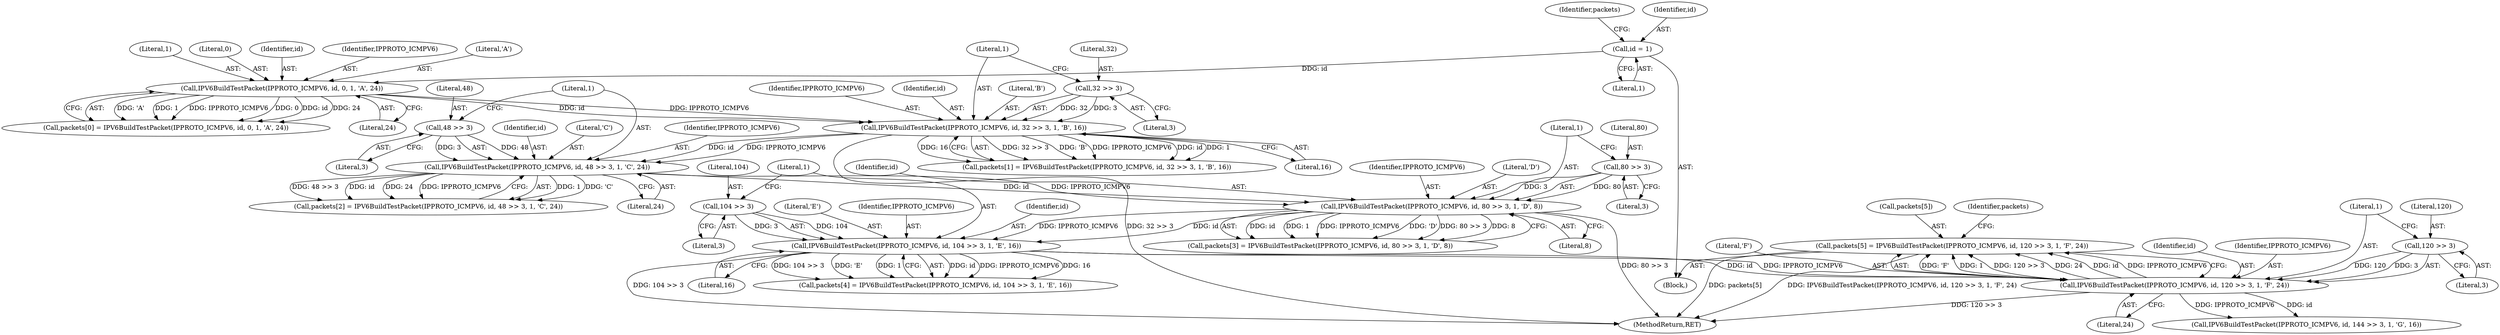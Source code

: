 digraph "0_suricata_4a04f814b15762eb446a5ead4d69d021512df6f8_14@array" {
"1000207" [label="(Call,packets[5] = IPV6BuildTestPacket(IPPROTO_ICMPV6, id, 120 >> 3, 1, 'F', 24))"];
"1000211" [label="(Call,IPV6BuildTestPacket(IPPROTO_ICMPV6, id, 120 >> 3, 1, 'F', 24))"];
"1000198" [label="(Call,IPV6BuildTestPacket(IPPROTO_ICMPV6, id, 104 >> 3, 1, 'E', 16))"];
"1000185" [label="(Call,IPV6BuildTestPacket(IPPROTO_ICMPV6, id, 80 >> 3, 1, 'D', 8))"];
"1000172" [label="(Call,IPV6BuildTestPacket(IPPROTO_ICMPV6, id, 48 >> 3, 1, 'C', 24))"];
"1000159" [label="(Call,IPV6BuildTestPacket(IPPROTO_ICMPV6, id, 32 >> 3, 1, 'B', 16))"];
"1000148" [label="(Call,IPV6BuildTestPacket(IPPROTO_ICMPV6, id, 0, 1, 'A', 24))"];
"1000135" [label="(Call,id = 1)"];
"1000162" [label="(Call,32 >> 3)"];
"1000175" [label="(Call,48 >> 3)"];
"1000188" [label="(Call,80 >> 3)"];
"1000201" [label="(Call,104 >> 3)"];
"1000214" [label="(Call,120 >> 3)"];
"1000191" [label="(Literal,1)"];
"1000165" [label="(Literal,1)"];
"1000140" [label="(Identifier,packets)"];
"1000177" [label="(Literal,3)"];
"1000172" [label="(Call,IPV6BuildTestPacket(IPPROTO_ICMPV6, id, 48 >> 3, 1, 'C', 24))"];
"1000219" [label="(Literal,24)"];
"1000164" [label="(Literal,3)"];
"1000176" [label="(Literal,48)"];
"1000174" [label="(Identifier,id)"];
"1000179" [label="(Literal,'C')"];
"1000200" [label="(Identifier,id)"];
"1000222" [label="(Identifier,packets)"];
"1000194" [label="(Call,packets[4] = IPV6BuildTestPacket(IPPROTO_ICMPV6, id, 104 >> 3, 1, 'E', 16))"];
"1000180" [label="(Literal,24)"];
"1000214" [label="(Call,120 >> 3)"];
"1000218" [label="(Literal,'F')"];
"1000166" [label="(Literal,'B')"];
"1000148" [label="(Call,IPV6BuildTestPacket(IPPROTO_ICMPV6, id, 0, 1, 'A', 24))"];
"1000144" [label="(Call,packets[0] = IPV6BuildTestPacket(IPPROTO_ICMPV6, id, 0, 1, 'A', 24))"];
"1000152" [label="(Literal,1)"];
"1000192" [label="(Literal,'D')"];
"1000206" [label="(Literal,16)"];
"1000160" [label="(Identifier,IPPROTO_ICMPV6)"];
"1000187" [label="(Identifier,id)"];
"1000173" [label="(Identifier,IPPROTO_ICMPV6)"];
"1000207" [label="(Call,packets[5] = IPV6BuildTestPacket(IPPROTO_ICMPV6, id, 120 >> 3, 1, 'F', 24))"];
"1000213" [label="(Identifier,id)"];
"1000205" [label="(Literal,'E')"];
"1000198" [label="(Call,IPV6BuildTestPacket(IPPROTO_ICMPV6, id, 104 >> 3, 1, 'E', 16))"];
"1000224" [label="(Call,IPV6BuildTestPacket(IPPROTO_ICMPV6, id, 144 >> 3, 1, 'G', 16))"];
"1000208" [label="(Call,packets[5])"];
"1000154" [label="(Literal,24)"];
"1000186" [label="(Identifier,IPPROTO_ICMPV6)"];
"1000151" [label="(Literal,0)"];
"1000203" [label="(Literal,3)"];
"1000181" [label="(Call,packets[3] = IPV6BuildTestPacket(IPPROTO_ICMPV6, id, 80 >> 3, 1, 'D', 8))"];
"1000193" [label="(Literal,8)"];
"1000150" [label="(Identifier,id)"];
"1000136" [label="(Identifier,id)"];
"1000215" [label="(Literal,120)"];
"1000178" [label="(Literal,1)"];
"1000199" [label="(Identifier,IPPROTO_ICMPV6)"];
"1000190" [label="(Literal,3)"];
"1000212" [label="(Identifier,IPPROTO_ICMPV6)"];
"1000167" [label="(Literal,16)"];
"1000162" [label="(Call,32 >> 3)"];
"1000149" [label="(Identifier,IPPROTO_ICMPV6)"];
"1000217" [label="(Literal,1)"];
"1000153" [label="(Literal,'A')"];
"1000137" [label="(Literal,1)"];
"1000202" [label="(Literal,104)"];
"1000516" [label="(MethodReturn,RET)"];
"1000185" [label="(Call,IPV6BuildTestPacket(IPPROTO_ICMPV6, id, 80 >> 3, 1, 'D', 8))"];
"1000188" [label="(Call,80 >> 3)"];
"1000155" [label="(Call,packets[1] = IPV6BuildTestPacket(IPPROTO_ICMPV6, id, 32 >> 3, 1, 'B', 16))"];
"1000216" [label="(Literal,3)"];
"1000204" [label="(Literal,1)"];
"1000135" [label="(Call,id = 1)"];
"1000201" [label="(Call,104 >> 3)"];
"1000161" [label="(Identifier,id)"];
"1000127" [label="(Block,)"];
"1000189" [label="(Literal,80)"];
"1000175" [label="(Call,48 >> 3)"];
"1000168" [label="(Call,packets[2] = IPV6BuildTestPacket(IPPROTO_ICMPV6, id, 48 >> 3, 1, 'C', 24))"];
"1000159" [label="(Call,IPV6BuildTestPacket(IPPROTO_ICMPV6, id, 32 >> 3, 1, 'B', 16))"];
"1000211" [label="(Call,IPV6BuildTestPacket(IPPROTO_ICMPV6, id, 120 >> 3, 1, 'F', 24))"];
"1000163" [label="(Literal,32)"];
"1000207" -> "1000127"  [label="AST: "];
"1000207" -> "1000211"  [label="CFG: "];
"1000208" -> "1000207"  [label="AST: "];
"1000211" -> "1000207"  [label="AST: "];
"1000222" -> "1000207"  [label="CFG: "];
"1000207" -> "1000516"  [label="DDG: packets[5]"];
"1000207" -> "1000516"  [label="DDG: IPV6BuildTestPacket(IPPROTO_ICMPV6, id, 120 >> 3, 1, 'F', 24)"];
"1000211" -> "1000207"  [label="DDG: 'F'"];
"1000211" -> "1000207"  [label="DDG: 1"];
"1000211" -> "1000207"  [label="DDG: 120 >> 3"];
"1000211" -> "1000207"  [label="DDG: 24"];
"1000211" -> "1000207"  [label="DDG: id"];
"1000211" -> "1000207"  [label="DDG: IPPROTO_ICMPV6"];
"1000211" -> "1000219"  [label="CFG: "];
"1000212" -> "1000211"  [label="AST: "];
"1000213" -> "1000211"  [label="AST: "];
"1000214" -> "1000211"  [label="AST: "];
"1000217" -> "1000211"  [label="AST: "];
"1000218" -> "1000211"  [label="AST: "];
"1000219" -> "1000211"  [label="AST: "];
"1000211" -> "1000516"  [label="DDG: 120 >> 3"];
"1000198" -> "1000211"  [label="DDG: IPPROTO_ICMPV6"];
"1000198" -> "1000211"  [label="DDG: id"];
"1000214" -> "1000211"  [label="DDG: 120"];
"1000214" -> "1000211"  [label="DDG: 3"];
"1000211" -> "1000224"  [label="DDG: IPPROTO_ICMPV6"];
"1000211" -> "1000224"  [label="DDG: id"];
"1000198" -> "1000194"  [label="AST: "];
"1000198" -> "1000206"  [label="CFG: "];
"1000199" -> "1000198"  [label="AST: "];
"1000200" -> "1000198"  [label="AST: "];
"1000201" -> "1000198"  [label="AST: "];
"1000204" -> "1000198"  [label="AST: "];
"1000205" -> "1000198"  [label="AST: "];
"1000206" -> "1000198"  [label="AST: "];
"1000194" -> "1000198"  [label="CFG: "];
"1000198" -> "1000516"  [label="DDG: 104 >> 3"];
"1000198" -> "1000194"  [label="DDG: id"];
"1000198" -> "1000194"  [label="DDG: IPPROTO_ICMPV6"];
"1000198" -> "1000194"  [label="DDG: 16"];
"1000198" -> "1000194"  [label="DDG: 104 >> 3"];
"1000198" -> "1000194"  [label="DDG: 'E'"];
"1000198" -> "1000194"  [label="DDG: 1"];
"1000185" -> "1000198"  [label="DDG: IPPROTO_ICMPV6"];
"1000185" -> "1000198"  [label="DDG: id"];
"1000201" -> "1000198"  [label="DDG: 104"];
"1000201" -> "1000198"  [label="DDG: 3"];
"1000185" -> "1000181"  [label="AST: "];
"1000185" -> "1000193"  [label="CFG: "];
"1000186" -> "1000185"  [label="AST: "];
"1000187" -> "1000185"  [label="AST: "];
"1000188" -> "1000185"  [label="AST: "];
"1000191" -> "1000185"  [label="AST: "];
"1000192" -> "1000185"  [label="AST: "];
"1000193" -> "1000185"  [label="AST: "];
"1000181" -> "1000185"  [label="CFG: "];
"1000185" -> "1000516"  [label="DDG: 80 >> 3"];
"1000185" -> "1000181"  [label="DDG: id"];
"1000185" -> "1000181"  [label="DDG: 1"];
"1000185" -> "1000181"  [label="DDG: IPPROTO_ICMPV6"];
"1000185" -> "1000181"  [label="DDG: 'D'"];
"1000185" -> "1000181"  [label="DDG: 80 >> 3"];
"1000185" -> "1000181"  [label="DDG: 8"];
"1000172" -> "1000185"  [label="DDG: IPPROTO_ICMPV6"];
"1000172" -> "1000185"  [label="DDG: id"];
"1000188" -> "1000185"  [label="DDG: 80"];
"1000188" -> "1000185"  [label="DDG: 3"];
"1000172" -> "1000168"  [label="AST: "];
"1000172" -> "1000180"  [label="CFG: "];
"1000173" -> "1000172"  [label="AST: "];
"1000174" -> "1000172"  [label="AST: "];
"1000175" -> "1000172"  [label="AST: "];
"1000178" -> "1000172"  [label="AST: "];
"1000179" -> "1000172"  [label="AST: "];
"1000180" -> "1000172"  [label="AST: "];
"1000168" -> "1000172"  [label="CFG: "];
"1000172" -> "1000168"  [label="DDG: 1"];
"1000172" -> "1000168"  [label="DDG: 'C'"];
"1000172" -> "1000168"  [label="DDG: 48 >> 3"];
"1000172" -> "1000168"  [label="DDG: id"];
"1000172" -> "1000168"  [label="DDG: 24"];
"1000172" -> "1000168"  [label="DDG: IPPROTO_ICMPV6"];
"1000159" -> "1000172"  [label="DDG: IPPROTO_ICMPV6"];
"1000159" -> "1000172"  [label="DDG: id"];
"1000175" -> "1000172"  [label="DDG: 48"];
"1000175" -> "1000172"  [label="DDG: 3"];
"1000159" -> "1000155"  [label="AST: "];
"1000159" -> "1000167"  [label="CFG: "];
"1000160" -> "1000159"  [label="AST: "];
"1000161" -> "1000159"  [label="AST: "];
"1000162" -> "1000159"  [label="AST: "];
"1000165" -> "1000159"  [label="AST: "];
"1000166" -> "1000159"  [label="AST: "];
"1000167" -> "1000159"  [label="AST: "];
"1000155" -> "1000159"  [label="CFG: "];
"1000159" -> "1000516"  [label="DDG: 32 >> 3"];
"1000159" -> "1000155"  [label="DDG: 32 >> 3"];
"1000159" -> "1000155"  [label="DDG: 'B'"];
"1000159" -> "1000155"  [label="DDG: IPPROTO_ICMPV6"];
"1000159" -> "1000155"  [label="DDG: id"];
"1000159" -> "1000155"  [label="DDG: 1"];
"1000159" -> "1000155"  [label="DDG: 16"];
"1000148" -> "1000159"  [label="DDG: IPPROTO_ICMPV6"];
"1000148" -> "1000159"  [label="DDG: id"];
"1000162" -> "1000159"  [label="DDG: 32"];
"1000162" -> "1000159"  [label="DDG: 3"];
"1000148" -> "1000144"  [label="AST: "];
"1000148" -> "1000154"  [label="CFG: "];
"1000149" -> "1000148"  [label="AST: "];
"1000150" -> "1000148"  [label="AST: "];
"1000151" -> "1000148"  [label="AST: "];
"1000152" -> "1000148"  [label="AST: "];
"1000153" -> "1000148"  [label="AST: "];
"1000154" -> "1000148"  [label="AST: "];
"1000144" -> "1000148"  [label="CFG: "];
"1000148" -> "1000144"  [label="DDG: 'A'"];
"1000148" -> "1000144"  [label="DDG: 1"];
"1000148" -> "1000144"  [label="DDG: IPPROTO_ICMPV6"];
"1000148" -> "1000144"  [label="DDG: 0"];
"1000148" -> "1000144"  [label="DDG: id"];
"1000148" -> "1000144"  [label="DDG: 24"];
"1000135" -> "1000148"  [label="DDG: id"];
"1000135" -> "1000127"  [label="AST: "];
"1000135" -> "1000137"  [label="CFG: "];
"1000136" -> "1000135"  [label="AST: "];
"1000137" -> "1000135"  [label="AST: "];
"1000140" -> "1000135"  [label="CFG: "];
"1000162" -> "1000164"  [label="CFG: "];
"1000163" -> "1000162"  [label="AST: "];
"1000164" -> "1000162"  [label="AST: "];
"1000165" -> "1000162"  [label="CFG: "];
"1000175" -> "1000177"  [label="CFG: "];
"1000176" -> "1000175"  [label="AST: "];
"1000177" -> "1000175"  [label="AST: "];
"1000178" -> "1000175"  [label="CFG: "];
"1000188" -> "1000190"  [label="CFG: "];
"1000189" -> "1000188"  [label="AST: "];
"1000190" -> "1000188"  [label="AST: "];
"1000191" -> "1000188"  [label="CFG: "];
"1000201" -> "1000203"  [label="CFG: "];
"1000202" -> "1000201"  [label="AST: "];
"1000203" -> "1000201"  [label="AST: "];
"1000204" -> "1000201"  [label="CFG: "];
"1000214" -> "1000216"  [label="CFG: "];
"1000215" -> "1000214"  [label="AST: "];
"1000216" -> "1000214"  [label="AST: "];
"1000217" -> "1000214"  [label="CFG: "];
}
